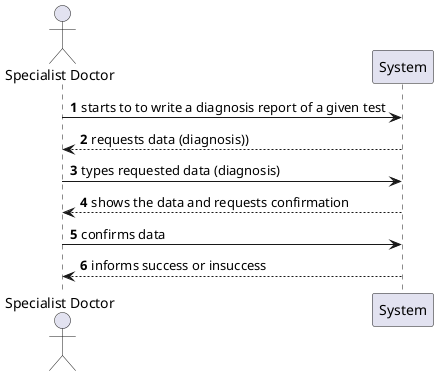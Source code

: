 @startuml
'https://plantuml.com/sequence-diagram

autonumber

actor  "Specialist Doctor" as Spec

Spec -> System: starts to to write a diagnosis report of a given test
System --> Spec: requests data (diagnosis))

Spec -> System: types requested data (diagnosis)
System --> Spec: shows the data and requests confirmation

Spec -> System: confirms data
System --> Spec: informs success or insuccess
@enduml